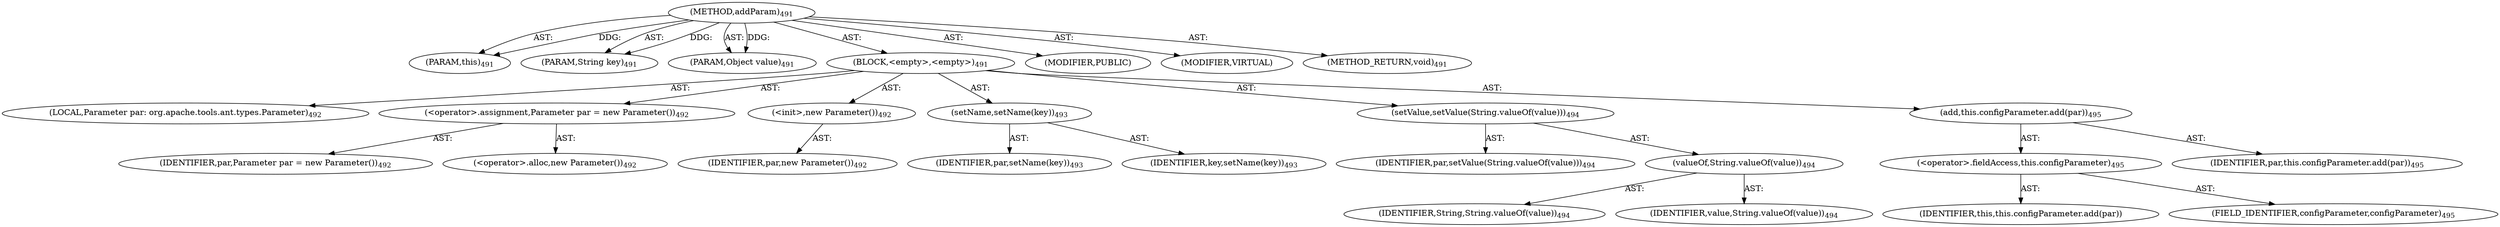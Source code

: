 digraph "addParam" {  
"111669149702" [label = <(METHOD,addParam)<SUB>491</SUB>> ]
"115964117005" [label = <(PARAM,this)<SUB>491</SUB>> ]
"115964117006" [label = <(PARAM,String key)<SUB>491</SUB>> ]
"115964117007" [label = <(PARAM,Object value)<SUB>491</SUB>> ]
"25769803817" [label = <(BLOCK,&lt;empty&gt;,&lt;empty&gt;)<SUB>491</SUB>> ]
"94489280525" [label = <(LOCAL,Parameter par: org.apache.tools.ant.types.Parameter)<SUB>492</SUB>> ]
"30064771264" [label = <(&lt;operator&gt;.assignment,Parameter par = new Parameter())<SUB>492</SUB>> ]
"68719476877" [label = <(IDENTIFIER,par,Parameter par = new Parameter())<SUB>492</SUB>> ]
"30064771265" [label = <(&lt;operator&gt;.alloc,new Parameter())<SUB>492</SUB>> ]
"30064771266" [label = <(&lt;init&gt;,new Parameter())<SUB>492</SUB>> ]
"68719476878" [label = <(IDENTIFIER,par,new Parameter())<SUB>492</SUB>> ]
"30064771267" [label = <(setName,setName(key))<SUB>493</SUB>> ]
"68719476879" [label = <(IDENTIFIER,par,setName(key))<SUB>493</SUB>> ]
"68719476880" [label = <(IDENTIFIER,key,setName(key))<SUB>493</SUB>> ]
"30064771268" [label = <(setValue,setValue(String.valueOf(value)))<SUB>494</SUB>> ]
"68719476881" [label = <(IDENTIFIER,par,setValue(String.valueOf(value)))<SUB>494</SUB>> ]
"30064771269" [label = <(valueOf,String.valueOf(value))<SUB>494</SUB>> ]
"68719476882" [label = <(IDENTIFIER,String,String.valueOf(value))<SUB>494</SUB>> ]
"68719476883" [label = <(IDENTIFIER,value,String.valueOf(value))<SUB>494</SUB>> ]
"30064771270" [label = <(add,this.configParameter.add(par))<SUB>495</SUB>> ]
"30064771271" [label = <(&lt;operator&gt;.fieldAccess,this.configParameter)<SUB>495</SUB>> ]
"68719476884" [label = <(IDENTIFIER,this,this.configParameter.add(par))> ]
"55834574902" [label = <(FIELD_IDENTIFIER,configParameter,configParameter)<SUB>495</SUB>> ]
"68719476885" [label = <(IDENTIFIER,par,this.configParameter.add(par))<SUB>495</SUB>> ]
"133143986199" [label = <(MODIFIER,PUBLIC)> ]
"133143986200" [label = <(MODIFIER,VIRTUAL)> ]
"128849018886" [label = <(METHOD_RETURN,void)<SUB>491</SUB>> ]
  "111669149702" -> "115964117005"  [ label = "AST: "] 
  "111669149702" -> "115964117006"  [ label = "AST: "] 
  "111669149702" -> "115964117007"  [ label = "AST: "] 
  "111669149702" -> "25769803817"  [ label = "AST: "] 
  "111669149702" -> "133143986199"  [ label = "AST: "] 
  "111669149702" -> "133143986200"  [ label = "AST: "] 
  "111669149702" -> "128849018886"  [ label = "AST: "] 
  "25769803817" -> "94489280525"  [ label = "AST: "] 
  "25769803817" -> "30064771264"  [ label = "AST: "] 
  "25769803817" -> "30064771266"  [ label = "AST: "] 
  "25769803817" -> "30064771267"  [ label = "AST: "] 
  "25769803817" -> "30064771268"  [ label = "AST: "] 
  "25769803817" -> "30064771270"  [ label = "AST: "] 
  "30064771264" -> "68719476877"  [ label = "AST: "] 
  "30064771264" -> "30064771265"  [ label = "AST: "] 
  "30064771266" -> "68719476878"  [ label = "AST: "] 
  "30064771267" -> "68719476879"  [ label = "AST: "] 
  "30064771267" -> "68719476880"  [ label = "AST: "] 
  "30064771268" -> "68719476881"  [ label = "AST: "] 
  "30064771268" -> "30064771269"  [ label = "AST: "] 
  "30064771269" -> "68719476882"  [ label = "AST: "] 
  "30064771269" -> "68719476883"  [ label = "AST: "] 
  "30064771270" -> "30064771271"  [ label = "AST: "] 
  "30064771270" -> "68719476885"  [ label = "AST: "] 
  "30064771271" -> "68719476884"  [ label = "AST: "] 
  "30064771271" -> "55834574902"  [ label = "AST: "] 
  "111669149702" -> "115964117005"  [ label = "DDG: "] 
  "111669149702" -> "115964117006"  [ label = "DDG: "] 
  "111669149702" -> "115964117007"  [ label = "DDG: "] 
}
